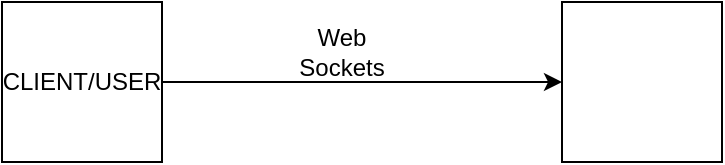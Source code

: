 <mxfile version="24.7.17">
  <diagram name="Page-1" id="E3tEYf8C2fbTxAo7UlWD">
    <mxGraphModel dx="738" dy="615" grid="1" gridSize="10" guides="1" tooltips="1" connect="1" arrows="1" fold="1" page="1" pageScale="1" pageWidth="850" pageHeight="1100" math="0" shadow="0">
      <root>
        <mxCell id="0" />
        <mxCell id="1" parent="0" />
        <mxCell id="fe1OwJ5l3mNg4Ry9MPT7-2" style="edgeStyle=orthogonalEdgeStyle;rounded=0;orthogonalLoop=1;jettySize=auto;html=1;" edge="1" parent="1" source="fe1OwJ5l3mNg4Ry9MPT7-1" target="fe1OwJ5l3mNg4Ry9MPT7-3">
          <mxGeometry relative="1" as="geometry">
            <mxPoint x="250" y="120" as="targetPoint" />
          </mxGeometry>
        </mxCell>
        <mxCell id="fe1OwJ5l3mNg4Ry9MPT7-1" value="CLIENT/USER" style="whiteSpace=wrap;html=1;aspect=fixed;" vertex="1" parent="1">
          <mxGeometry x="30" y="80" width="80" height="80" as="geometry" />
        </mxCell>
        <mxCell id="fe1OwJ5l3mNg4Ry9MPT7-3" value="" style="whiteSpace=wrap;html=1;aspect=fixed;" vertex="1" parent="1">
          <mxGeometry x="310" y="80" width="80" height="80" as="geometry" />
        </mxCell>
        <mxCell id="fe1OwJ5l3mNg4Ry9MPT7-4" value="Web Sockets" style="text;html=1;align=center;verticalAlign=middle;whiteSpace=wrap;rounded=0;" vertex="1" parent="1">
          <mxGeometry x="170" y="90" width="60" height="30" as="geometry" />
        </mxCell>
      </root>
    </mxGraphModel>
  </diagram>
</mxfile>

